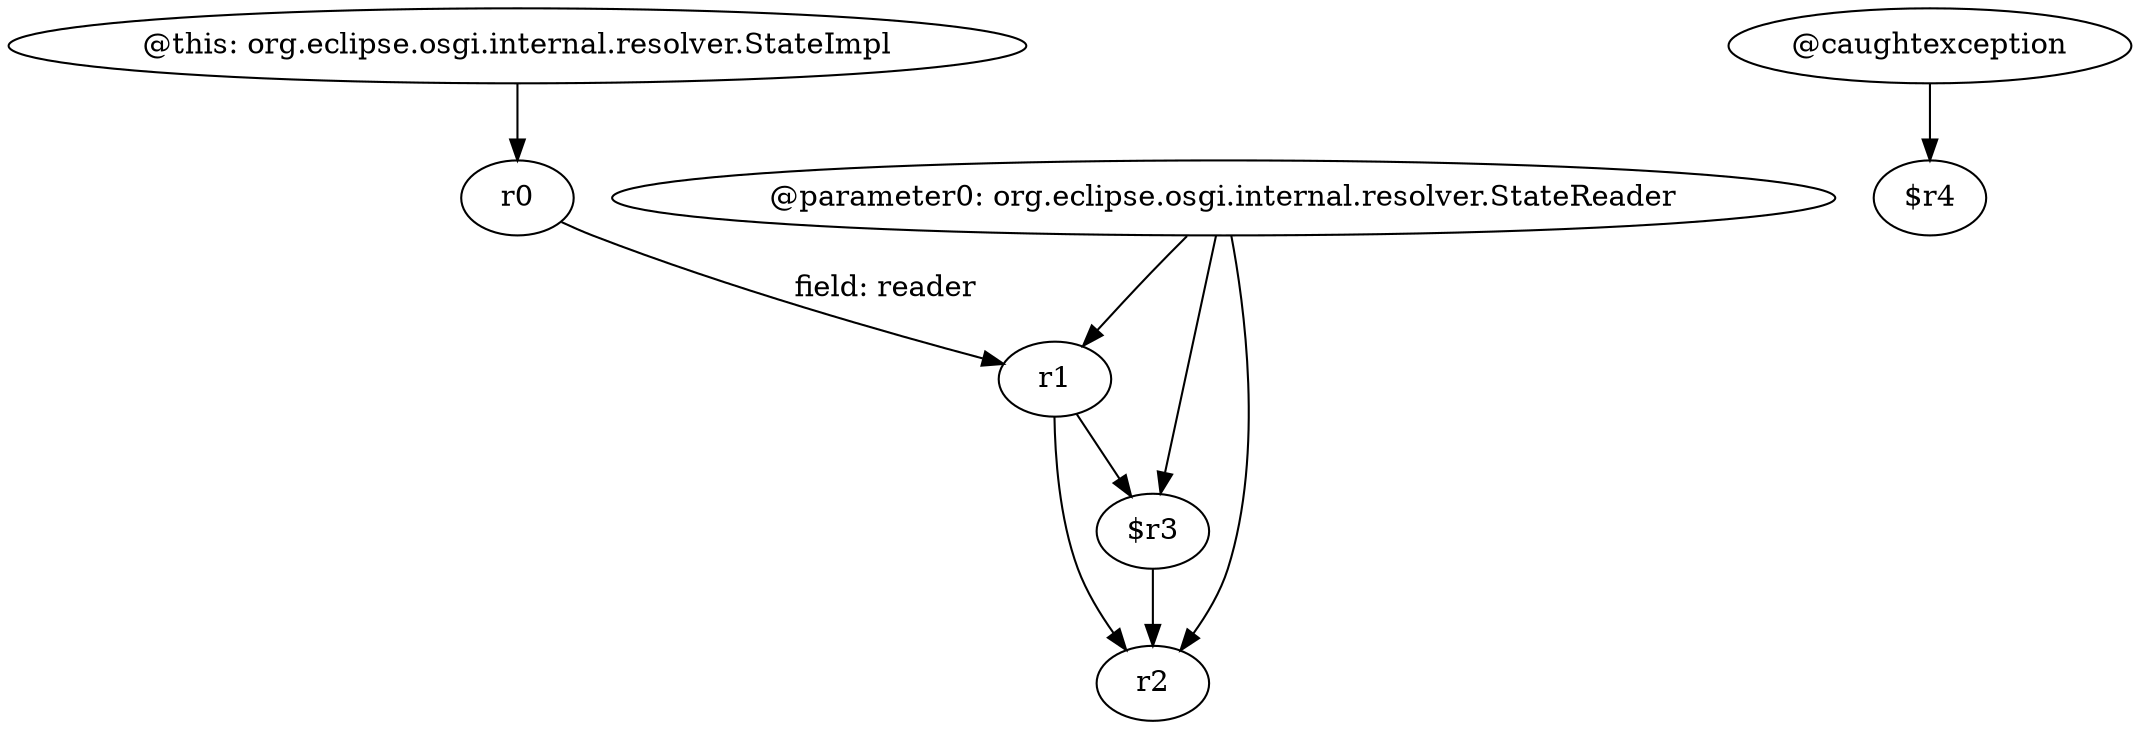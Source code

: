 digraph g {
0[label="@parameter0: org.eclipse.osgi.internal.resolver.StateReader"]
1[label="r1"]
0->1[label=""]
2[label="$r3"]
3[label="r2"]
2->3[label=""]
1->2[label=""]
0->2[label=""]
4[label="r0"]
4->1[label="field: reader"]
1->3[label=""]
0->3[label=""]
5[label="@caughtexception"]
6[label="$r4"]
5->6[label=""]
7[label="@this: org.eclipse.osgi.internal.resolver.StateImpl"]
7->4[label=""]
}